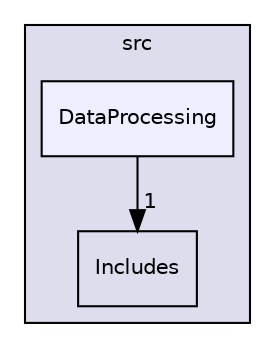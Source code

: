 digraph "src/DataProcessing" {
  compound=true
  node [ fontsize="10", fontname="Helvetica"];
  edge [ labelfontsize="10", labelfontname="Helvetica"];
  subgraph clusterdir_68267d1309a1af8e8297ef4c3efbcdba {
    graph [ bgcolor="#ddddee", pencolor="black", label="src" fontname="Helvetica", fontsize="10", URL="dir_68267d1309a1af8e8297ef4c3efbcdba.html"]
  dir_2a2e13dd651d9f4dfc9d1ceadd85b622 [shape=box label="Includes" URL="dir_2a2e13dd651d9f4dfc9d1ceadd85b622.html"];
  dir_b2a41d3ca0451c6c40fb073757360ca5 [shape=box, label="DataProcessing", style="filled", fillcolor="#eeeeff", pencolor="black", URL="dir_b2a41d3ca0451c6c40fb073757360ca5.html"];
  }
  dir_b2a41d3ca0451c6c40fb073757360ca5->dir_2a2e13dd651d9f4dfc9d1ceadd85b622 [headlabel="1", labeldistance=1.5 headhref="dir_000002_000003.html"];
}
